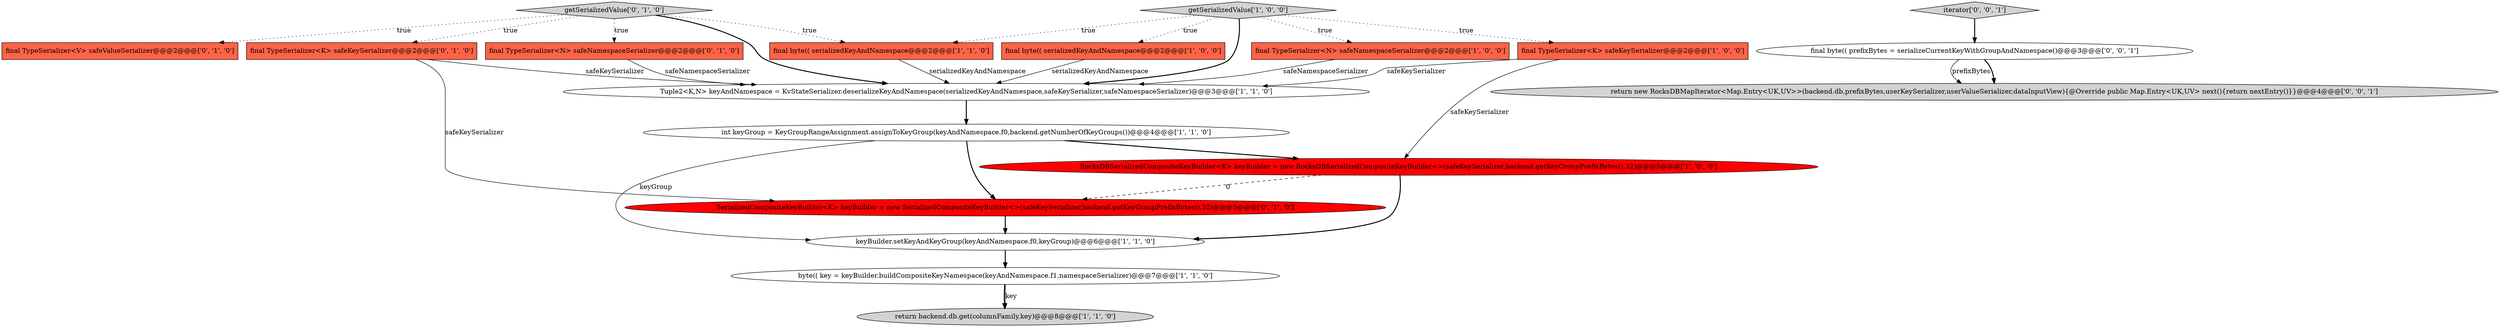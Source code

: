 digraph {
0 [style = filled, label = "RocksDBSerializedCompositeKeyBuilder<K> keyBuilder = new RocksDBSerializedCompositeKeyBuilder<>(safeKeySerializer,backend.getKeyGroupPrefixBytes(),32)@@@5@@@['1', '0', '0']", fillcolor = red, shape = ellipse image = "AAA1AAABBB1BBB"];
17 [style = filled, label = "return new RocksDBMapIterator<Map.Entry<UK,UV>>(backend.db,prefixBytes,userKeySerializer,userValueSerializer,dataInputView){@Override public Map.Entry<UK,UV> next(){return nextEntry()}}@@@4@@@['0', '0', '1']", fillcolor = lightgray, shape = ellipse image = "AAA0AAABBB3BBB"];
14 [style = filled, label = "final TypeSerializer<V> safeValueSerializer@@@2@@@['0', '1', '0']", fillcolor = tomato, shape = box image = "AAA0AAABBB2BBB"];
3 [style = filled, label = "keyBuilder.setKeyAndKeyGroup(keyAndNamespace.f0,keyGroup)@@@6@@@['1', '1', '0']", fillcolor = white, shape = ellipse image = "AAA0AAABBB1BBB"];
18 [style = filled, label = "iterator['0', '0', '1']", fillcolor = lightgray, shape = diamond image = "AAA0AAABBB3BBB"];
15 [style = filled, label = "final TypeSerializer<K> safeKeySerializer@@@2@@@['0', '1', '0']", fillcolor = tomato, shape = box image = "AAA0AAABBB2BBB"];
10 [style = filled, label = "final byte(( serializedKeyAndNamespace@@@2@@@['1', '1', '0']", fillcolor = tomato, shape = box image = "AAA0AAABBB1BBB"];
8 [style = filled, label = "return backend.db.get(columnFamily,key)@@@8@@@['1', '1', '0']", fillcolor = lightgray, shape = ellipse image = "AAA0AAABBB1BBB"];
11 [style = filled, label = "getSerializedValue['0', '1', '0']", fillcolor = lightgray, shape = diamond image = "AAA0AAABBB2BBB"];
13 [style = filled, label = "final TypeSerializer<N> safeNamespaceSerializer@@@2@@@['0', '1', '0']", fillcolor = tomato, shape = box image = "AAA0AAABBB2BBB"];
1 [style = filled, label = "final byte(( serializedKeyAndNamespace@@@2@@@['1', '0', '0']", fillcolor = tomato, shape = box image = "AAA0AAABBB1BBB"];
6 [style = filled, label = "int keyGroup = KeyGroupRangeAssignment.assignToKeyGroup(keyAndNamespace.f0,backend.getNumberOfKeyGroups())@@@4@@@['1', '1', '0']", fillcolor = white, shape = ellipse image = "AAA0AAABBB1BBB"];
4 [style = filled, label = "getSerializedValue['1', '0', '0']", fillcolor = lightgray, shape = diamond image = "AAA0AAABBB1BBB"];
12 [style = filled, label = "SerializedCompositeKeyBuilder<K> keyBuilder = new SerializedCompositeKeyBuilder<>(safeKeySerializer,backend.getKeyGroupPrefixBytes(),32)@@@5@@@['0', '1', '0']", fillcolor = red, shape = ellipse image = "AAA1AAABBB2BBB"];
16 [style = filled, label = "final byte(( prefixBytes = serializeCurrentKeyWithGroupAndNamespace()@@@3@@@['0', '0', '1']", fillcolor = white, shape = ellipse image = "AAA0AAABBB3BBB"];
5 [style = filled, label = "byte(( key = keyBuilder.buildCompositeKeyNamespace(keyAndNamespace.f1,namespaceSerializer)@@@7@@@['1', '1', '0']", fillcolor = white, shape = ellipse image = "AAA0AAABBB1BBB"];
7 [style = filled, label = "Tuple2<K,N> keyAndNamespace = KvStateSerializer.deserializeKeyAndNamespace(serializedKeyAndNamespace,safeKeySerializer,safeNamespaceSerializer)@@@3@@@['1', '1', '0']", fillcolor = white, shape = ellipse image = "AAA0AAABBB1BBB"];
2 [style = filled, label = "final TypeSerializer<N> safeNamespaceSerializer@@@2@@@['1', '0', '0']", fillcolor = tomato, shape = box image = "AAA0AAABBB1BBB"];
9 [style = filled, label = "final TypeSerializer<K> safeKeySerializer@@@2@@@['1', '0', '0']", fillcolor = tomato, shape = box image = "AAA0AAABBB1BBB"];
0->3 [style = bold, label=""];
5->8 [style = bold, label=""];
6->3 [style = solid, label="keyGroup"];
9->7 [style = solid, label="safeKeySerializer"];
4->1 [style = dotted, label="true"];
4->10 [style = dotted, label="true"];
16->17 [style = solid, label="prefixBytes"];
11->10 [style = dotted, label="true"];
11->14 [style = dotted, label="true"];
10->7 [style = solid, label="serializedKeyAndNamespace"];
6->0 [style = bold, label=""];
16->17 [style = bold, label=""];
11->13 [style = dotted, label="true"];
0->12 [style = dashed, label="0"];
4->7 [style = bold, label=""];
15->12 [style = solid, label="safeKeySerializer"];
3->5 [style = bold, label=""];
18->16 [style = bold, label=""];
2->7 [style = solid, label="safeNamespaceSerializer"];
13->7 [style = solid, label="safeNamespaceSerializer"];
7->6 [style = bold, label=""];
5->8 [style = solid, label="key"];
12->3 [style = bold, label=""];
15->7 [style = solid, label="safeKeySerializer"];
4->9 [style = dotted, label="true"];
11->15 [style = dotted, label="true"];
4->2 [style = dotted, label="true"];
11->7 [style = bold, label=""];
1->7 [style = solid, label="serializedKeyAndNamespace"];
9->0 [style = solid, label="safeKeySerializer"];
6->12 [style = bold, label=""];
}
